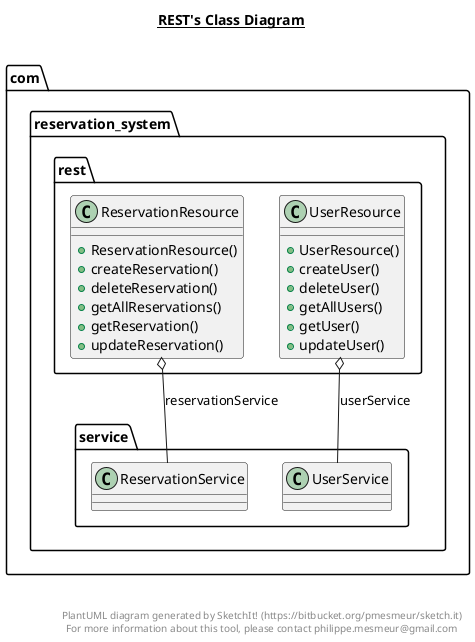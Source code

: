 @startuml

title __REST's Class Diagram__\n

  namespace com.reservation_system {
    namespace rest {
      class com.reservation_system.rest.ReservationResource {
          + ReservationResource()
          + createReservation()
          + deleteReservation()
          + getAllReservations()
          + getReservation()
          + updateReservation()
      }
    }
  }
  

  namespace com.reservation_system {
    namespace rest {
      class com.reservation_system.rest.UserResource {
          + UserResource()
          + createUser()
          + deleteUser()
          + getAllUsers()
          + getUser()
          + updateUser()
      }
    }
  }
  

  com.reservation_system.rest.ReservationResource o-- com.reservation_system.service.ReservationService : reservationService
  com.reservation_system.rest.UserResource o-- com.reservation_system.service.UserService : userService


right footer


PlantUML diagram generated by SketchIt! (https://bitbucket.org/pmesmeur/sketch.it)
For more information about this tool, please contact philippe.mesmeur@gmail.com
endfooter

@enduml
